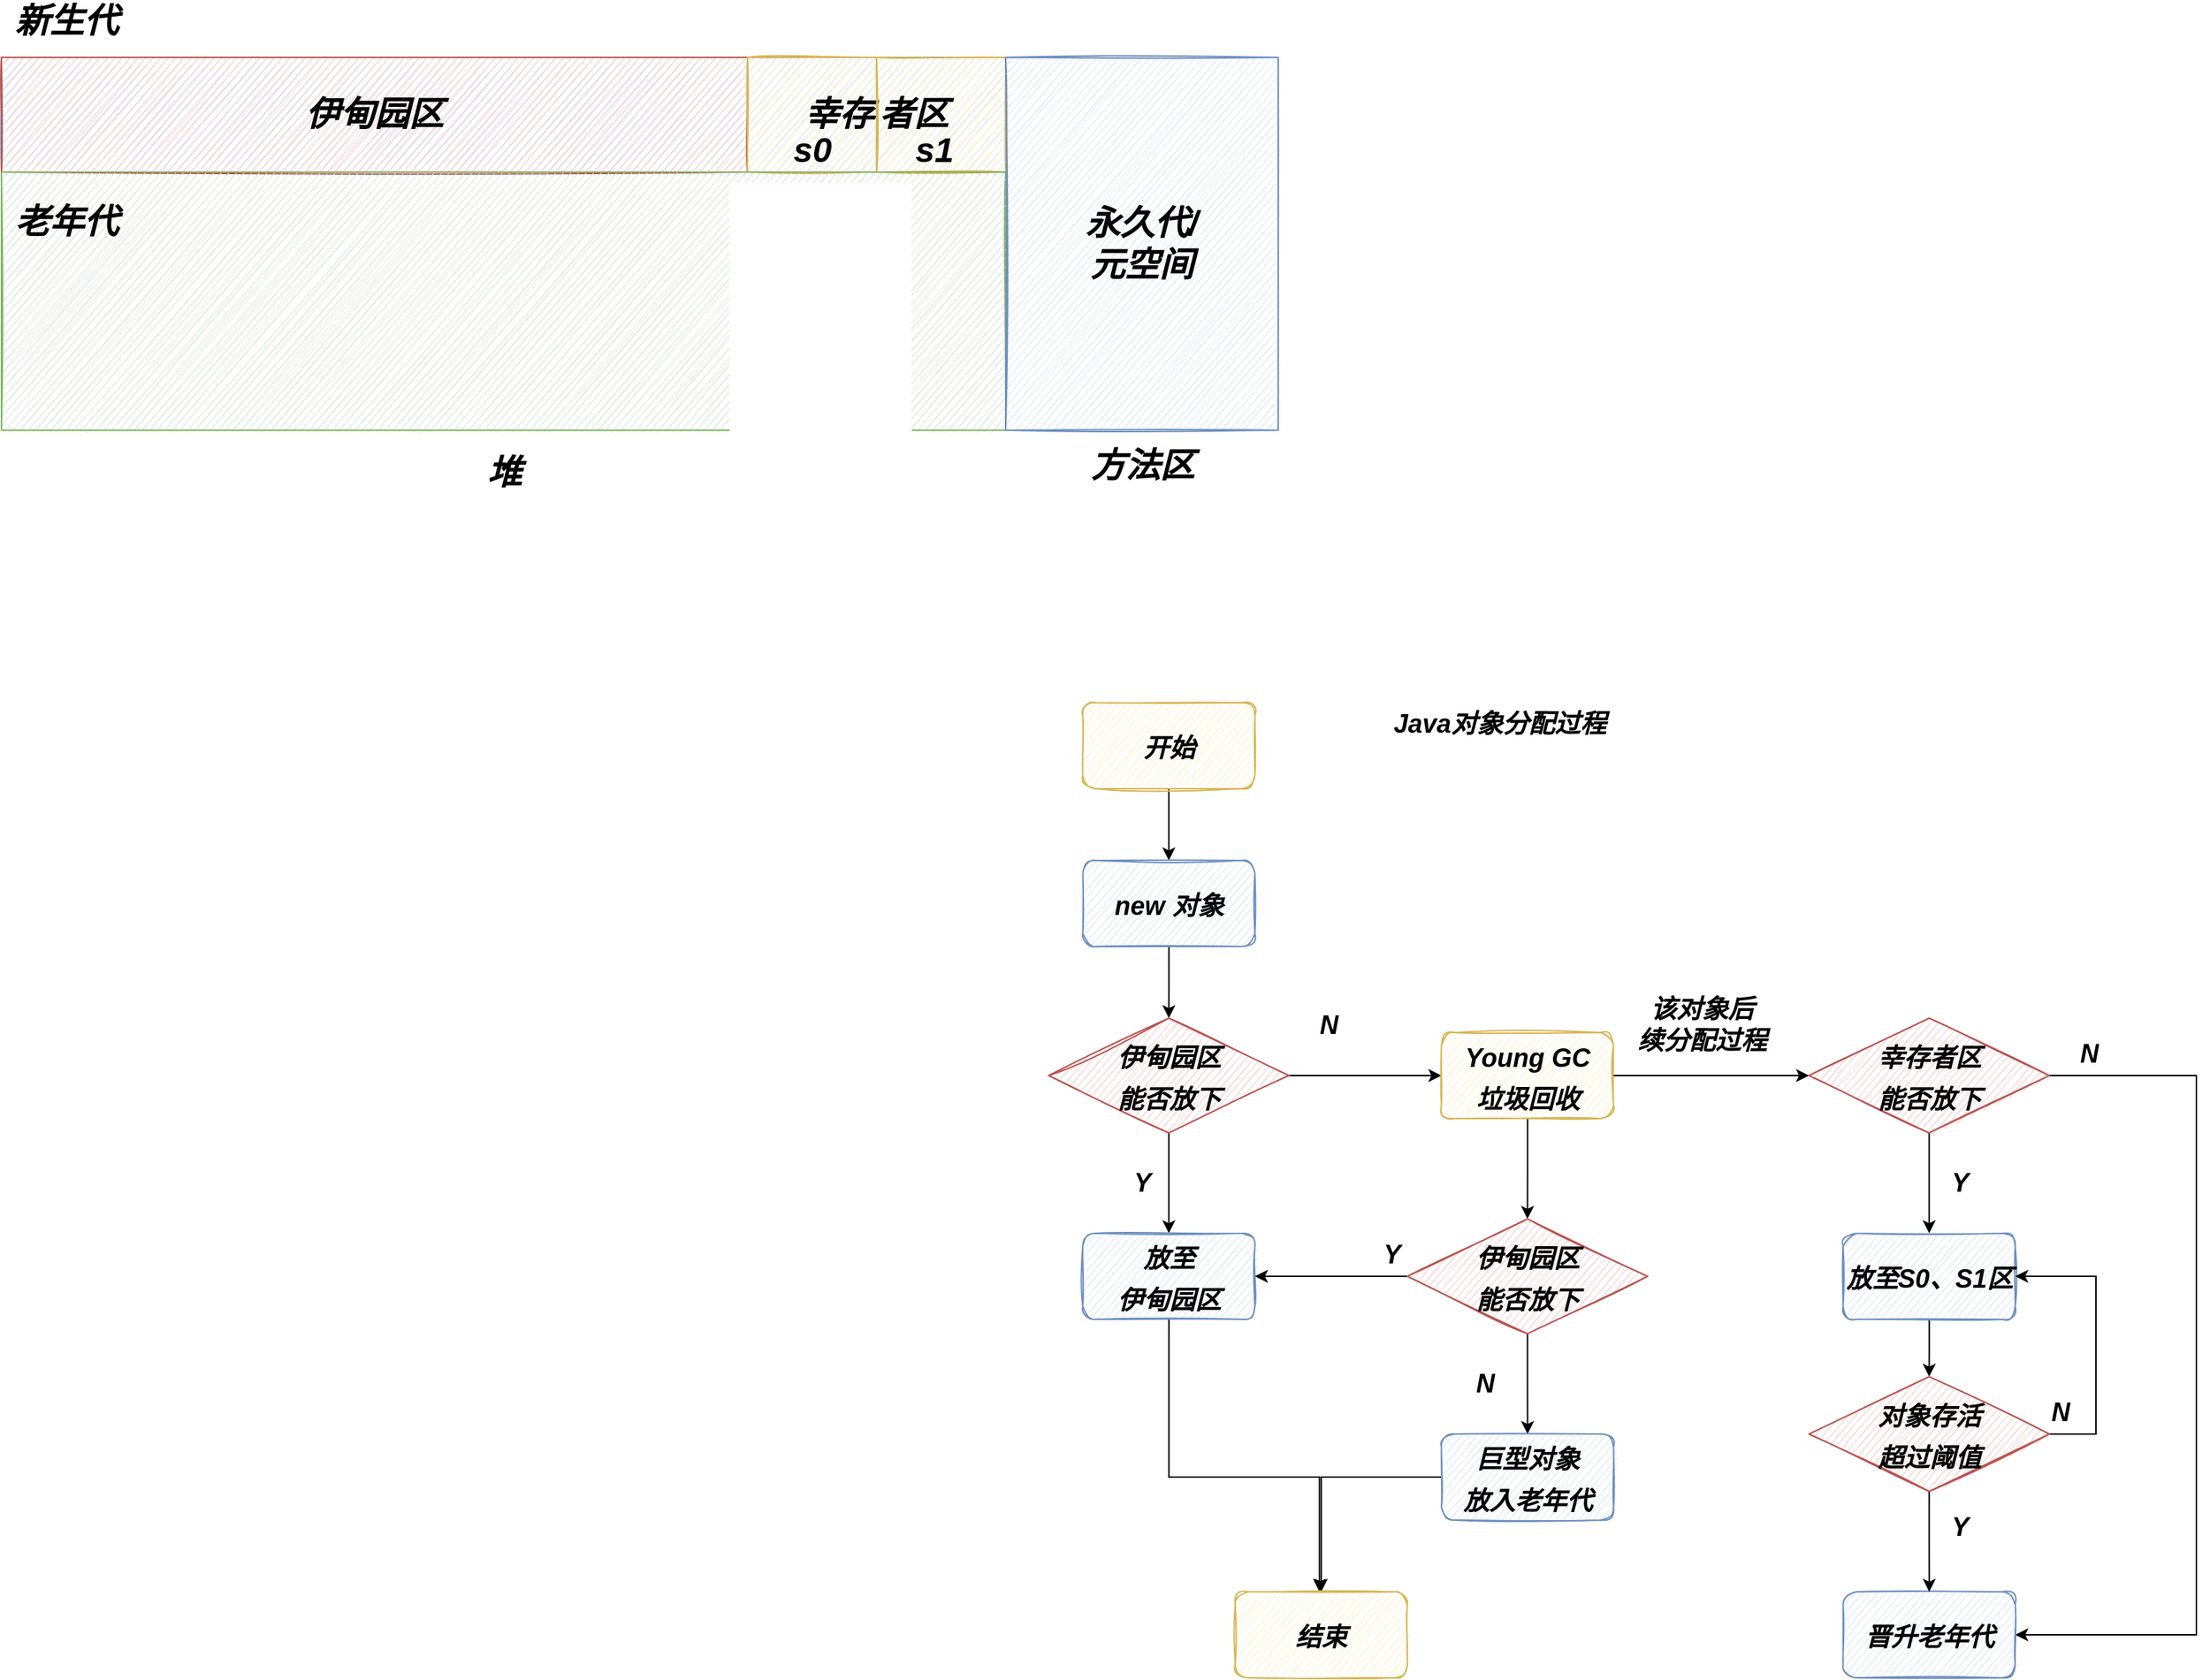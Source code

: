 <mxfile version="19.0.2" type="github">
  <diagram id="sJcd6hSSCaQH8sDwPpXX" name="Page-1">
    <mxGraphModel dx="1422" dy="706" grid="1" gridSize="10" guides="1" tooltips="1" connect="1" arrows="1" fold="1" page="1" pageScale="1" pageWidth="2339" pageHeight="3300" math="0" shadow="0">
      <root>
        <mxCell id="0" />
        <mxCell id="1" parent="0" />
        <mxCell id="9PFuTSBK8drSxWqYBsqL-1" value="" style="rounded=0;whiteSpace=wrap;html=1;fillColor=#dae8fc;strokeColor=#6c8ebf;sketch=1;" vertex="1" parent="1">
          <mxGeometry x="320" y="200" width="700" height="80" as="geometry" />
        </mxCell>
        <mxCell id="9PFuTSBK8drSxWqYBsqL-2" value="&lt;font style=&quot;font-size: 24px;&quot;&gt;&lt;b&gt;&lt;i&gt;堆&lt;/i&gt;&lt;/b&gt;&lt;/font&gt;" style="text;html=1;align=center;verticalAlign=middle;resizable=0;points=[];autosize=1;strokeColor=none;fillColor=none;" vertex="1" parent="1">
          <mxGeometry x="650" y="480" width="40" height="20" as="geometry" />
        </mxCell>
        <mxCell id="9PFuTSBK8drSxWqYBsqL-3" value="&lt;b&gt;&lt;i&gt;伊甸园区&lt;/i&gt;&lt;/b&gt;" style="rounded=0;whiteSpace=wrap;html=1;fontSize=24;fillColor=#f8cecc;strokeColor=#b85450;sketch=1;" vertex="1" parent="1">
          <mxGeometry x="320" y="200" width="520" height="80" as="geometry" />
        </mxCell>
        <mxCell id="9PFuTSBK8drSxWqYBsqL-4" value="&lt;i&gt;&lt;b&gt;新生代&lt;/b&gt;&lt;/i&gt;" style="text;html=1;align=center;verticalAlign=middle;resizable=0;points=[];autosize=1;strokeColor=none;fillColor=none;fontSize=24;" vertex="1" parent="1">
          <mxGeometry x="320" y="160" width="90" height="30" as="geometry" />
        </mxCell>
        <mxCell id="9PFuTSBK8drSxWqYBsqL-5" value="&lt;b&gt;&lt;i&gt;幸存&lt;/i&gt;&lt;/b&gt;" style="rounded=0;whiteSpace=wrap;html=1;sketch=1;fontSize=24;fillColor=#fff2cc;strokeColor=#d6b656;align=right;" vertex="1" parent="1">
          <mxGeometry x="840" y="200" width="90" height="80" as="geometry" />
        </mxCell>
        <mxCell id="9PFuTSBK8drSxWqYBsqL-6" value="&lt;i&gt;&lt;b&gt;者区&lt;/b&gt;&lt;/i&gt;" style="rounded=0;whiteSpace=wrap;html=1;sketch=1;fontSize=24;fillColor=#fff2cc;strokeColor=#d6b656;align=left;" vertex="1" parent="1">
          <mxGeometry x="930" y="200" width="90" height="80" as="geometry" />
        </mxCell>
        <mxCell id="9PFuTSBK8drSxWqYBsqL-7" value="&lt;b&gt;&lt;i&gt;s0&lt;/i&gt;&lt;/b&gt;" style="text;html=1;align=center;verticalAlign=middle;resizable=0;points=[];autosize=1;strokeColor=none;fillColor=none;fontSize=24;" vertex="1" parent="1">
          <mxGeometry x="865" y="250" width="40" height="30" as="geometry" />
        </mxCell>
        <mxCell id="9PFuTSBK8drSxWqYBsqL-8" value="&lt;b&gt;&lt;i&gt;s1&lt;/i&gt;&lt;/b&gt;" style="text;html=1;align=center;verticalAlign=middle;resizable=0;points=[];autosize=1;strokeColor=none;fillColor=none;fontSize=24;" vertex="1" parent="1">
          <mxGeometry x="950" y="250" width="40" height="30" as="geometry" />
        </mxCell>
        <mxCell id="9PFuTSBK8drSxWqYBsqL-9" value="" style="rounded=0;whiteSpace=wrap;html=1;sketch=1;fontSize=24;fillColor=#d5e8d4;strokeColor=#82b366;" vertex="1" parent="1">
          <mxGeometry x="320" y="280" width="700" height="180" as="geometry" />
        </mxCell>
        <mxCell id="9PFuTSBK8drSxWqYBsqL-10" value="&lt;i&gt;&lt;b&gt;老年代&lt;/b&gt;&lt;/i&gt;" style="text;html=1;align=center;verticalAlign=middle;resizable=0;points=[];autosize=1;strokeColor=none;fillColor=none;fontSize=24;" vertex="1" parent="1">
          <mxGeometry x="320" y="300" width="90" height="30" as="geometry" />
        </mxCell>
        <mxCell id="9PFuTSBK8drSxWqYBsqL-12" value="&lt;b&gt;&lt;i&gt;永久代/&lt;br&gt;元空间&lt;/i&gt;&lt;/b&gt;" style="rounded=0;whiteSpace=wrap;html=1;sketch=1;fontSize=24;fillColor=#dae8fc;strokeColor=#6c8ebf;" vertex="1" parent="1">
          <mxGeometry x="1020" y="200" width="190" height="260" as="geometry" />
        </mxCell>
        <mxCell id="9PFuTSBK8drSxWqYBsqL-13" value="&lt;b&gt;&lt;i&gt;方法区&lt;/i&gt;&lt;/b&gt;" style="text;html=1;align=center;verticalAlign=middle;resizable=0;points=[];autosize=1;strokeColor=none;fillColor=none;fontSize=24;" vertex="1" parent="1">
          <mxGeometry x="1070" y="470" width="90" height="30" as="geometry" />
        </mxCell>
        <mxCell id="9PFuTSBK8drSxWqYBsqL-21" value="" style="edgeStyle=orthogonalEdgeStyle;rounded=0;orthogonalLoop=1;jettySize=auto;html=1;fontSize=18;" edge="1" parent="1" source="9PFuTSBK8drSxWqYBsqL-14" target="9PFuTSBK8drSxWqYBsqL-15">
          <mxGeometry relative="1" as="geometry" />
        </mxCell>
        <mxCell id="9PFuTSBK8drSxWqYBsqL-14" value="&lt;b&gt;&lt;i&gt;&lt;font style=&quot;font-size: 18px;&quot;&gt;开始&lt;/font&gt;&lt;/i&gt;&lt;/b&gt;" style="rounded=1;whiteSpace=wrap;html=1;sketch=1;fontSize=24;fillColor=#fff2cc;strokeColor=#d6b656;" vertex="1" parent="1">
          <mxGeometry x="1073.75" y="650" width="120" height="60" as="geometry" />
        </mxCell>
        <mxCell id="9PFuTSBK8drSxWqYBsqL-20" value="" style="edgeStyle=orthogonalEdgeStyle;rounded=0;orthogonalLoop=1;jettySize=auto;html=1;fontSize=18;" edge="1" parent="1" source="9PFuTSBK8drSxWqYBsqL-15" target="9PFuTSBK8drSxWqYBsqL-16">
          <mxGeometry relative="1" as="geometry" />
        </mxCell>
        <mxCell id="9PFuTSBK8drSxWqYBsqL-15" value="&lt;b&gt;&lt;i&gt;&lt;font style=&quot;font-size: 18px;&quot;&gt;new 对象&lt;/font&gt;&lt;/i&gt;&lt;/b&gt;" style="rounded=1;whiteSpace=wrap;html=1;sketch=1;fontSize=24;fillColor=#dae8fc;strokeColor=#6c8ebf;" vertex="1" parent="1">
          <mxGeometry x="1073.75" y="760" width="120" height="60" as="geometry" />
        </mxCell>
        <mxCell id="9PFuTSBK8drSxWqYBsqL-18" style="edgeStyle=orthogonalEdgeStyle;rounded=0;orthogonalLoop=1;jettySize=auto;html=1;entryX=0.5;entryY=0;entryDx=0;entryDy=0;fontSize=18;" edge="1" parent="1" source="9PFuTSBK8drSxWqYBsqL-16" target="9PFuTSBK8drSxWqYBsqL-17">
          <mxGeometry relative="1" as="geometry" />
        </mxCell>
        <mxCell id="9PFuTSBK8drSxWqYBsqL-23" style="edgeStyle=orthogonalEdgeStyle;rounded=0;orthogonalLoop=1;jettySize=auto;html=1;fontSize=18;" edge="1" parent="1" source="9PFuTSBK8drSxWqYBsqL-16" target="9PFuTSBK8drSxWqYBsqL-22">
          <mxGeometry relative="1" as="geometry" />
        </mxCell>
        <mxCell id="9PFuTSBK8drSxWqYBsqL-16" value="&lt;i&gt;&lt;b&gt;&lt;font style=&quot;font-size: 18px;&quot;&gt;伊甸园区&lt;br&gt;能否放下&lt;/font&gt;&lt;/b&gt;&lt;/i&gt;" style="rhombus;whiteSpace=wrap;html=1;sketch=1;fontSize=24;fillColor=#f8cecc;strokeColor=#b85450;" vertex="1" parent="1">
          <mxGeometry x="1050" y="870" width="167.5" height="80" as="geometry" />
        </mxCell>
        <mxCell id="9PFuTSBK8drSxWqYBsqL-36" style="edgeStyle=orthogonalEdgeStyle;rounded=0;orthogonalLoop=1;jettySize=auto;html=1;fontSize=18;" edge="1" parent="1" source="9PFuTSBK8drSxWqYBsqL-17" target="9PFuTSBK8drSxWqYBsqL-35">
          <mxGeometry relative="1" as="geometry">
            <Array as="points">
              <mxPoint x="1133.75" y="1190" />
              <mxPoint x="1238.75" y="1190" />
            </Array>
          </mxGeometry>
        </mxCell>
        <mxCell id="9PFuTSBK8drSxWqYBsqL-17" value="&lt;b&gt;&lt;i&gt;&lt;font style=&quot;font-size: 18px;&quot;&gt;放至&lt;br&gt;伊甸园区&lt;/font&gt;&lt;/i&gt;&lt;/b&gt;" style="rounded=1;whiteSpace=wrap;html=1;sketch=1;fontSize=24;fillColor=#dae8fc;strokeColor=#6c8ebf;" vertex="1" parent="1">
          <mxGeometry x="1073.75" y="1020" width="120" height="60" as="geometry" />
        </mxCell>
        <mxCell id="9PFuTSBK8drSxWqYBsqL-19" value="&lt;i&gt;&lt;b&gt;N&lt;/b&gt;&lt;/i&gt;" style="text;html=1;align=center;verticalAlign=middle;resizable=0;points=[];autosize=1;strokeColor=none;fillColor=none;fontSize=18;" vertex="1" parent="1">
          <mxGeometry x="1230" y="860" width="30" height="30" as="geometry" />
        </mxCell>
        <mxCell id="9PFuTSBK8drSxWqYBsqL-25" value="" style="edgeStyle=orthogonalEdgeStyle;rounded=0;orthogonalLoop=1;jettySize=auto;html=1;fontSize=18;" edge="1" parent="1" source="9PFuTSBK8drSxWqYBsqL-22" target="9PFuTSBK8drSxWqYBsqL-24">
          <mxGeometry relative="1" as="geometry" />
        </mxCell>
        <mxCell id="9PFuTSBK8drSxWqYBsqL-22" value="&lt;span style=&quot;font-size: 18px;&quot;&gt;&lt;b&gt;&lt;i&gt;Young GC&lt;br&gt;垃圾回收&lt;/i&gt;&lt;/b&gt;&lt;/span&gt;" style="rounded=1;whiteSpace=wrap;html=1;sketch=1;fontSize=24;fillColor=#fff2cc;strokeColor=#d6b656;" vertex="1" parent="1">
          <mxGeometry x="1323.75" y="880" width="120" height="60" as="geometry" />
        </mxCell>
        <mxCell id="9PFuTSBK8drSxWqYBsqL-31" value="" style="edgeStyle=orthogonalEdgeStyle;rounded=0;orthogonalLoop=1;jettySize=auto;html=1;fontSize=18;" edge="1" parent="1" source="9PFuTSBK8drSxWqYBsqL-24" target="9PFuTSBK8drSxWqYBsqL-26">
          <mxGeometry relative="1" as="geometry" />
        </mxCell>
        <mxCell id="9PFuTSBK8drSxWqYBsqL-32" value="" style="edgeStyle=orthogonalEdgeStyle;rounded=0;orthogonalLoop=1;jettySize=auto;html=1;fontSize=18;" edge="1" parent="1" source="9PFuTSBK8drSxWqYBsqL-24" target="9PFuTSBK8drSxWqYBsqL-17">
          <mxGeometry relative="1" as="geometry" />
        </mxCell>
        <mxCell id="9PFuTSBK8drSxWqYBsqL-24" value="&lt;i&gt;&lt;b&gt;&lt;font style=&quot;font-size: 18px;&quot;&gt;伊甸园区&lt;br&gt;能否放下&lt;br&gt;&lt;/font&gt;&lt;/b&gt;&lt;/i&gt;" style="rhombus;whiteSpace=wrap;html=1;sketch=1;fontSize=24;fillColor=#f8cecc;strokeColor=#b85450;" vertex="1" parent="1">
          <mxGeometry x="1300" y="1010" width="167.5" height="80" as="geometry" />
        </mxCell>
        <mxCell id="9PFuTSBK8drSxWqYBsqL-37" style="edgeStyle=orthogonalEdgeStyle;rounded=0;orthogonalLoop=1;jettySize=auto;html=1;entryX=0.5;entryY=0;entryDx=0;entryDy=0;fontSize=18;" edge="1" parent="1" source="9PFuTSBK8drSxWqYBsqL-26" target="9PFuTSBK8drSxWqYBsqL-35">
          <mxGeometry relative="1" as="geometry" />
        </mxCell>
        <mxCell id="9PFuTSBK8drSxWqYBsqL-26" value="&lt;span style=&quot;font-size: 18px;&quot;&gt;&lt;b&gt;&lt;i&gt;巨型对象&lt;br&gt;放入老年代&lt;br&gt;&lt;/i&gt;&lt;/b&gt;&lt;/span&gt;" style="rounded=1;whiteSpace=wrap;html=1;sketch=1;fontSize=24;fillColor=#dae8fc;strokeColor=#6c8ebf;" vertex="1" parent="1">
          <mxGeometry x="1323.75" y="1160" width="120" height="60" as="geometry" />
        </mxCell>
        <mxCell id="9PFuTSBK8drSxWqYBsqL-29" value="&lt;i&gt;&lt;b&gt;N&lt;/b&gt;&lt;/i&gt;" style="text;html=1;align=center;verticalAlign=middle;resizable=0;points=[];autosize=1;strokeColor=none;fillColor=none;fontSize=18;" vertex="1" parent="1">
          <mxGeometry x="1338.75" y="1110" width="30" height="30" as="geometry" />
        </mxCell>
        <mxCell id="9PFuTSBK8drSxWqYBsqL-33" value="&lt;i&gt;&lt;b&gt;Y&lt;/b&gt;&lt;/i&gt;" style="text;html=1;align=center;verticalAlign=middle;resizable=0;points=[];autosize=1;strokeColor=none;fillColor=none;fontSize=18;" vertex="1" parent="1">
          <mxGeometry x="1100" y="970" width="30" height="30" as="geometry" />
        </mxCell>
        <mxCell id="9PFuTSBK8drSxWqYBsqL-34" value="&lt;i&gt;&lt;b&gt;Y&lt;/b&gt;&lt;/i&gt;" style="text;html=1;align=center;verticalAlign=middle;resizable=0;points=[];autosize=1;strokeColor=none;fillColor=none;fontSize=18;" vertex="1" parent="1">
          <mxGeometry x="1273.75" y="1020" width="30" height="30" as="geometry" />
        </mxCell>
        <mxCell id="9PFuTSBK8drSxWqYBsqL-35" value="&lt;span style=&quot;font-size: 18px;&quot;&gt;&lt;b&gt;&lt;i&gt;结束&lt;/i&gt;&lt;/b&gt;&lt;/span&gt;" style="rounded=1;whiteSpace=wrap;html=1;sketch=1;fontSize=24;fillColor=#fff2cc;strokeColor=#d6b656;" vertex="1" parent="1">
          <mxGeometry x="1180" y="1270" width="120" height="60" as="geometry" />
        </mxCell>
        <mxCell id="9PFuTSBK8drSxWqYBsqL-38" value="&lt;b&gt;&lt;i&gt;Java对象分配过程&lt;/i&gt;&lt;/b&gt;" style="text;html=1;align=center;verticalAlign=middle;resizable=0;points=[];autosize=1;strokeColor=none;fillColor=none;fontSize=18;" vertex="1" parent="1">
          <mxGeometry x="1283.75" y="650" width="160" height="30" as="geometry" />
        </mxCell>
        <mxCell id="9PFuTSBK8drSxWqYBsqL-39" style="edgeStyle=orthogonalEdgeStyle;rounded=0;orthogonalLoop=1;jettySize=auto;html=1;fontSize=18;" edge="1" parent="1">
          <mxGeometry relative="1" as="geometry">
            <mxPoint x="1443.75" y="910" as="sourcePoint" />
            <mxPoint x="1580" y="910" as="targetPoint" />
          </mxGeometry>
        </mxCell>
        <mxCell id="9PFuTSBK8drSxWqYBsqL-40" value="&lt;b&gt;&lt;i&gt;该对象后&lt;br&gt;续分配过程&lt;/i&gt;&lt;/b&gt;" style="text;html=1;align=center;verticalAlign=middle;resizable=0;points=[];autosize=1;strokeColor=none;fillColor=none;fontSize=18;" vertex="1" parent="1">
          <mxGeometry x="1450" y="850" width="110" height="50" as="geometry" />
        </mxCell>
        <mxCell id="9PFuTSBK8drSxWqYBsqL-44" style="edgeStyle=orthogonalEdgeStyle;rounded=0;orthogonalLoop=1;jettySize=auto;html=1;entryX=0.5;entryY=0;entryDx=0;entryDy=0;fontSize=18;" edge="1" parent="1" source="9PFuTSBK8drSxWqYBsqL-41" target="9PFuTSBK8drSxWqYBsqL-43">
          <mxGeometry relative="1" as="geometry" />
        </mxCell>
        <mxCell id="9PFuTSBK8drSxWqYBsqL-54" style="edgeStyle=orthogonalEdgeStyle;rounded=0;orthogonalLoop=1;jettySize=auto;html=1;fontSize=18;entryX=1;entryY=0.5;entryDx=0;entryDy=0;" edge="1" parent="1" source="9PFuTSBK8drSxWqYBsqL-41" target="9PFuTSBK8drSxWqYBsqL-42">
          <mxGeometry relative="1" as="geometry">
            <mxPoint x="1870" y="1250" as="targetPoint" />
            <Array as="points">
              <mxPoint x="1850" y="910" />
              <mxPoint x="1850" y="1300" />
            </Array>
          </mxGeometry>
        </mxCell>
        <mxCell id="9PFuTSBK8drSxWqYBsqL-41" value="&lt;i&gt;&lt;b&gt;&lt;font style=&quot;font-size: 18px;&quot;&gt;幸存者区&lt;br&gt;能否放下&lt;br&gt;&lt;/font&gt;&lt;/b&gt;&lt;/i&gt;" style="rhombus;whiteSpace=wrap;html=1;sketch=1;fontSize=24;fillColor=#f8cecc;strokeColor=#b85450;" vertex="1" parent="1">
          <mxGeometry x="1580" y="870" width="167.5" height="80" as="geometry" />
        </mxCell>
        <mxCell id="9PFuTSBK8drSxWqYBsqL-42" value="&lt;span style=&quot;font-size: 18px;&quot;&gt;&lt;b&gt;&lt;i&gt;晋升老年代&lt;br&gt;&lt;/i&gt;&lt;/b&gt;&lt;/span&gt;" style="rounded=1;whiteSpace=wrap;html=1;sketch=1;fontSize=24;fillColor=#dae8fc;strokeColor=#6c8ebf;" vertex="1" parent="1">
          <mxGeometry x="1603.75" y="1270" width="120" height="60" as="geometry" />
        </mxCell>
        <mxCell id="9PFuTSBK8drSxWqYBsqL-51" value="" style="edgeStyle=orthogonalEdgeStyle;rounded=0;orthogonalLoop=1;jettySize=auto;html=1;fontSize=18;" edge="1" parent="1" source="9PFuTSBK8drSxWqYBsqL-43" target="9PFuTSBK8drSxWqYBsqL-46">
          <mxGeometry relative="1" as="geometry" />
        </mxCell>
        <mxCell id="9PFuTSBK8drSxWqYBsqL-43" value="&lt;span style=&quot;font-size: 18px;&quot;&gt;&lt;b&gt;&lt;i&gt;放至S0、S1区&lt;br&gt;&lt;/i&gt;&lt;/b&gt;&lt;/span&gt;" style="rounded=1;whiteSpace=wrap;html=1;sketch=1;fontSize=24;fillColor=#dae8fc;strokeColor=#6c8ebf;" vertex="1" parent="1">
          <mxGeometry x="1603.75" y="1020" width="120" height="60" as="geometry" />
        </mxCell>
        <mxCell id="9PFuTSBK8drSxWqYBsqL-45" value="&lt;i&gt;&lt;b&gt;Y&lt;/b&gt;&lt;/i&gt;" style="text;html=1;align=center;verticalAlign=middle;resizable=0;points=[];autosize=1;strokeColor=none;fillColor=none;fontSize=18;" vertex="1" parent="1">
          <mxGeometry x="1670" y="970" width="30" height="30" as="geometry" />
        </mxCell>
        <mxCell id="9PFuTSBK8drSxWqYBsqL-47" value="" style="edgeStyle=orthogonalEdgeStyle;rounded=0;orthogonalLoop=1;jettySize=auto;html=1;fontSize=18;" edge="1" parent="1" source="9PFuTSBK8drSxWqYBsqL-46" target="9PFuTSBK8drSxWqYBsqL-42">
          <mxGeometry relative="1" as="geometry" />
        </mxCell>
        <mxCell id="9PFuTSBK8drSxWqYBsqL-48" style="edgeStyle=orthogonalEdgeStyle;rounded=0;orthogonalLoop=1;jettySize=auto;html=1;entryX=1;entryY=0.5;entryDx=0;entryDy=0;fontSize=18;" edge="1" parent="1" source="9PFuTSBK8drSxWqYBsqL-46" target="9PFuTSBK8drSxWqYBsqL-43">
          <mxGeometry relative="1" as="geometry">
            <Array as="points">
              <mxPoint x="1780" y="1160" />
              <mxPoint x="1780" y="1050" />
            </Array>
          </mxGeometry>
        </mxCell>
        <mxCell id="9PFuTSBK8drSxWqYBsqL-46" value="&lt;i&gt;&lt;b&gt;&lt;font style=&quot;font-size: 18px;&quot;&gt;对象存活&lt;br&gt;超过阈值&lt;br&gt;&lt;/font&gt;&lt;/b&gt;&lt;/i&gt;" style="rhombus;whiteSpace=wrap;html=1;sketch=1;fontSize=24;fillColor=#f8cecc;strokeColor=#b85450;" vertex="1" parent="1">
          <mxGeometry x="1580" y="1120" width="167.5" height="80" as="geometry" />
        </mxCell>
        <mxCell id="9PFuTSBK8drSxWqYBsqL-49" value="&lt;i&gt;&lt;b&gt;N&lt;/b&gt;&lt;/i&gt;" style="text;html=1;align=center;verticalAlign=middle;resizable=0;points=[];autosize=1;strokeColor=none;fillColor=none;fontSize=18;" vertex="1" parent="1">
          <mxGeometry x="1740" y="1130" width="30" height="30" as="geometry" />
        </mxCell>
        <mxCell id="9PFuTSBK8drSxWqYBsqL-52" value="&lt;i&gt;&lt;b&gt;Y&lt;/b&gt;&lt;/i&gt;" style="text;html=1;align=center;verticalAlign=middle;resizable=0;points=[];autosize=1;strokeColor=none;fillColor=none;fontSize=18;" vertex="1" parent="1">
          <mxGeometry x="1670" y="1210" width="30" height="30" as="geometry" />
        </mxCell>
        <mxCell id="9PFuTSBK8drSxWqYBsqL-55" value="&lt;b&gt;&lt;i&gt;N&lt;/i&gt;&lt;/b&gt;" style="text;html=1;align=center;verticalAlign=middle;resizable=0;points=[];autosize=1;strokeColor=none;fillColor=none;fontSize=18;" vertex="1" parent="1">
          <mxGeometry x="1760" y="880" width="30" height="30" as="geometry" />
        </mxCell>
      </root>
    </mxGraphModel>
  </diagram>
</mxfile>
